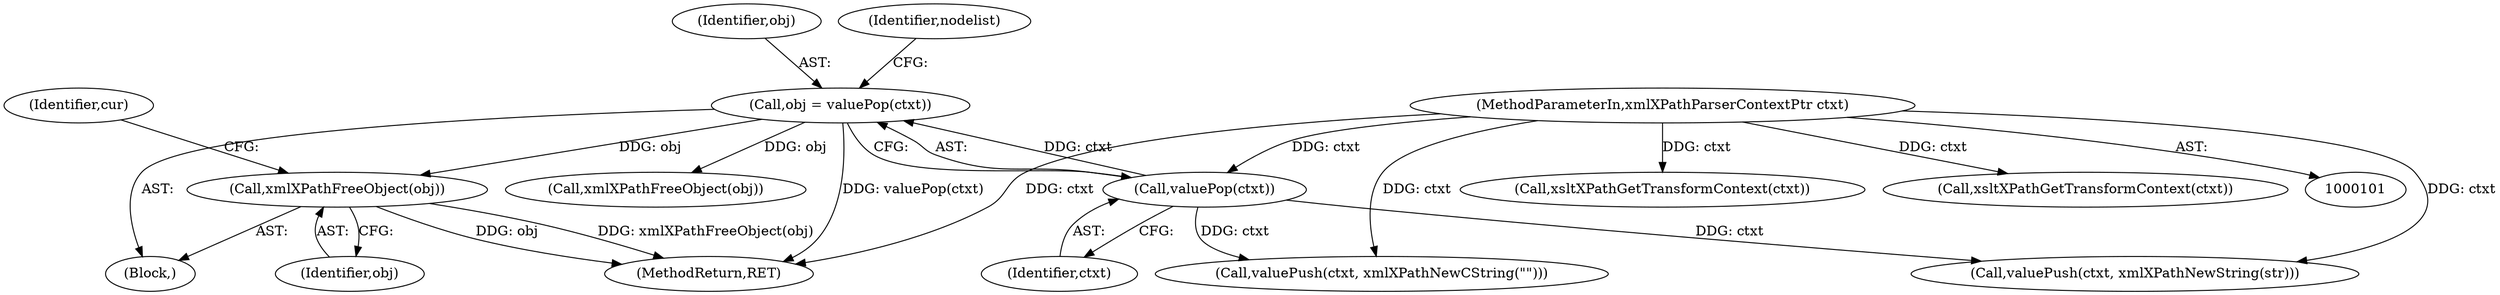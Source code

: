 digraph "1_Chrome_e741149a6b7872a2bf1f2b6cc0a56e836592fb77@del" {
"1000228" [label="(Call,xmlXPathFreeObject(obj))"];
"1000161" [label="(Call,obj = valuePop(ctxt))"];
"1000163" [label="(Call,valuePop(ctxt))"];
"1000102" [label="(MethodParameterIn,xmlXPathParserContextPtr ctxt)"];
"1000161" [label="(Call,obj = valuePop(ctxt))"];
"1000162" [label="(Identifier,obj)"];
"1000166" [label="(Identifier,nodelist)"];
"1000229" [label="(Identifier,obj)"];
"1000129" [label="(Block,)"];
"1000248" [label="(Identifier,cur)"];
"1000318" [label="(MethodReturn,RET)"];
"1000228" [label="(Call,xmlXPathFreeObject(obj))"];
"1000102" [label="(MethodParameterIn,xmlXPathParserContextPtr ctxt)"];
"1000163" [label="(Call,valuePop(ctxt))"];
"1000181" [label="(Call,xmlXPathFreeObject(obj))"];
"1000155" [label="(Call,xsltXPathGetTransformContext(ctxt))"];
"1000183" [label="(Call,valuePush(ctxt, xmlXPathNewCString(\"\")))"];
"1000314" [label="(Call,valuePush(ctxt, xmlXPathNewString(str)))"];
"1000164" [label="(Identifier,ctxt)"];
"1000233" [label="(Call,xsltXPathGetTransformContext(ctxt))"];
"1000228" -> "1000129"  [label="AST: "];
"1000228" -> "1000229"  [label="CFG: "];
"1000229" -> "1000228"  [label="AST: "];
"1000248" -> "1000228"  [label="CFG: "];
"1000228" -> "1000318"  [label="DDG: xmlXPathFreeObject(obj)"];
"1000228" -> "1000318"  [label="DDG: obj"];
"1000161" -> "1000228"  [label="DDG: obj"];
"1000161" -> "1000129"  [label="AST: "];
"1000161" -> "1000163"  [label="CFG: "];
"1000162" -> "1000161"  [label="AST: "];
"1000163" -> "1000161"  [label="AST: "];
"1000166" -> "1000161"  [label="CFG: "];
"1000161" -> "1000318"  [label="DDG: valuePop(ctxt)"];
"1000163" -> "1000161"  [label="DDG: ctxt"];
"1000161" -> "1000181"  [label="DDG: obj"];
"1000163" -> "1000164"  [label="CFG: "];
"1000164" -> "1000163"  [label="AST: "];
"1000102" -> "1000163"  [label="DDG: ctxt"];
"1000163" -> "1000183"  [label="DDG: ctxt"];
"1000163" -> "1000314"  [label="DDG: ctxt"];
"1000102" -> "1000101"  [label="AST: "];
"1000102" -> "1000318"  [label="DDG: ctxt"];
"1000102" -> "1000155"  [label="DDG: ctxt"];
"1000102" -> "1000183"  [label="DDG: ctxt"];
"1000102" -> "1000233"  [label="DDG: ctxt"];
"1000102" -> "1000314"  [label="DDG: ctxt"];
}

